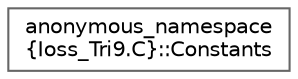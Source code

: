 digraph "Graphical Class Hierarchy"
{
 // INTERACTIVE_SVG=YES
 // LATEX_PDF_SIZE
  bgcolor="transparent";
  edge [fontname=Helvetica,fontsize=10,labelfontname=Helvetica,labelfontsize=10];
  node [fontname=Helvetica,fontsize=10,shape=box,height=0.2,width=0.4];
  rankdir="LR";
  Node0 [id="Node000000",label="anonymous_namespace\l\{Ioss_Tri9.C\}::Constants",height=0.2,width=0.4,color="grey40", fillcolor="white", style="filled",URL="$structanonymous__namespace_02Ioss__Tri9_8C_03_1_1Constants.html",tooltip=" "];
}
